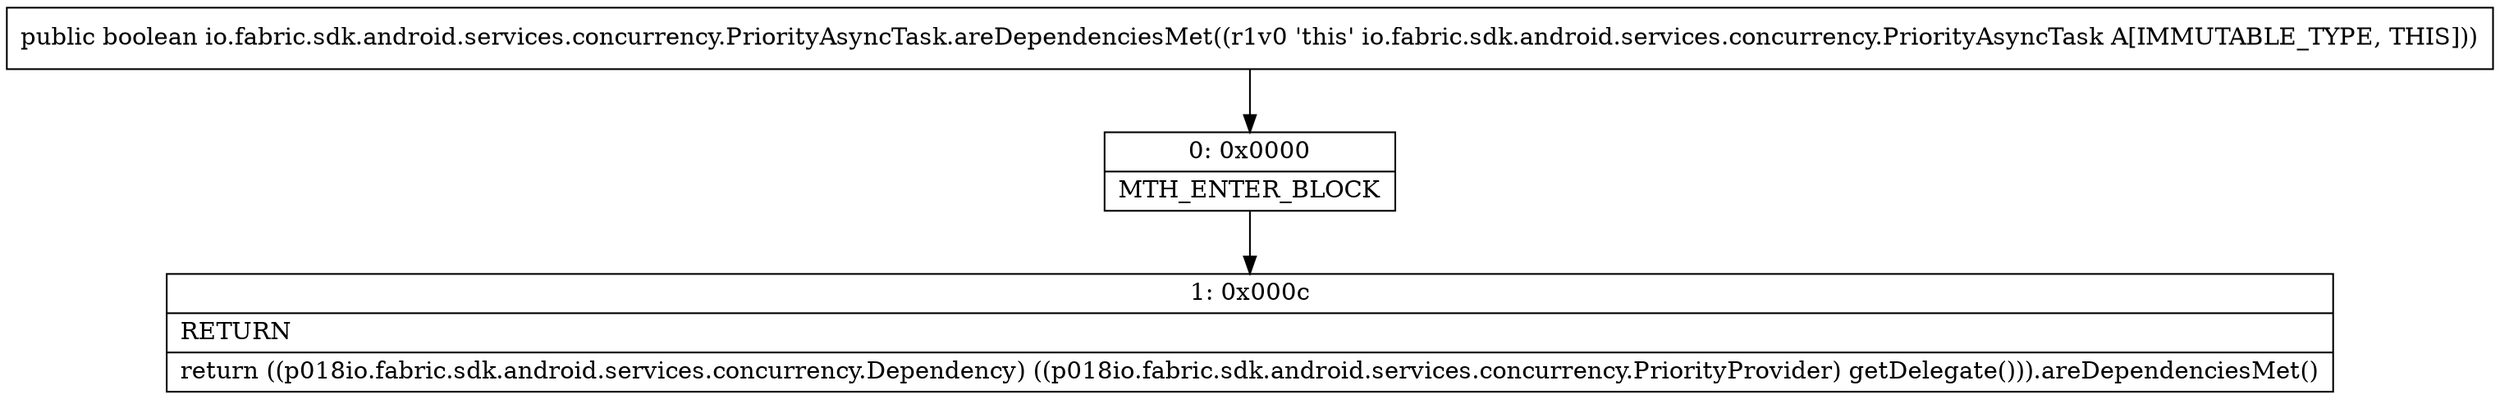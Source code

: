 digraph "CFG forio.fabric.sdk.android.services.concurrency.PriorityAsyncTask.areDependenciesMet()Z" {
Node_0 [shape=record,label="{0\:\ 0x0000|MTH_ENTER_BLOCK\l}"];
Node_1 [shape=record,label="{1\:\ 0x000c|RETURN\l|return ((p018io.fabric.sdk.android.services.concurrency.Dependency) ((p018io.fabric.sdk.android.services.concurrency.PriorityProvider) getDelegate())).areDependenciesMet()\l}"];
MethodNode[shape=record,label="{public boolean io.fabric.sdk.android.services.concurrency.PriorityAsyncTask.areDependenciesMet((r1v0 'this' io.fabric.sdk.android.services.concurrency.PriorityAsyncTask A[IMMUTABLE_TYPE, THIS])) }"];
MethodNode -> Node_0;
Node_0 -> Node_1;
}

